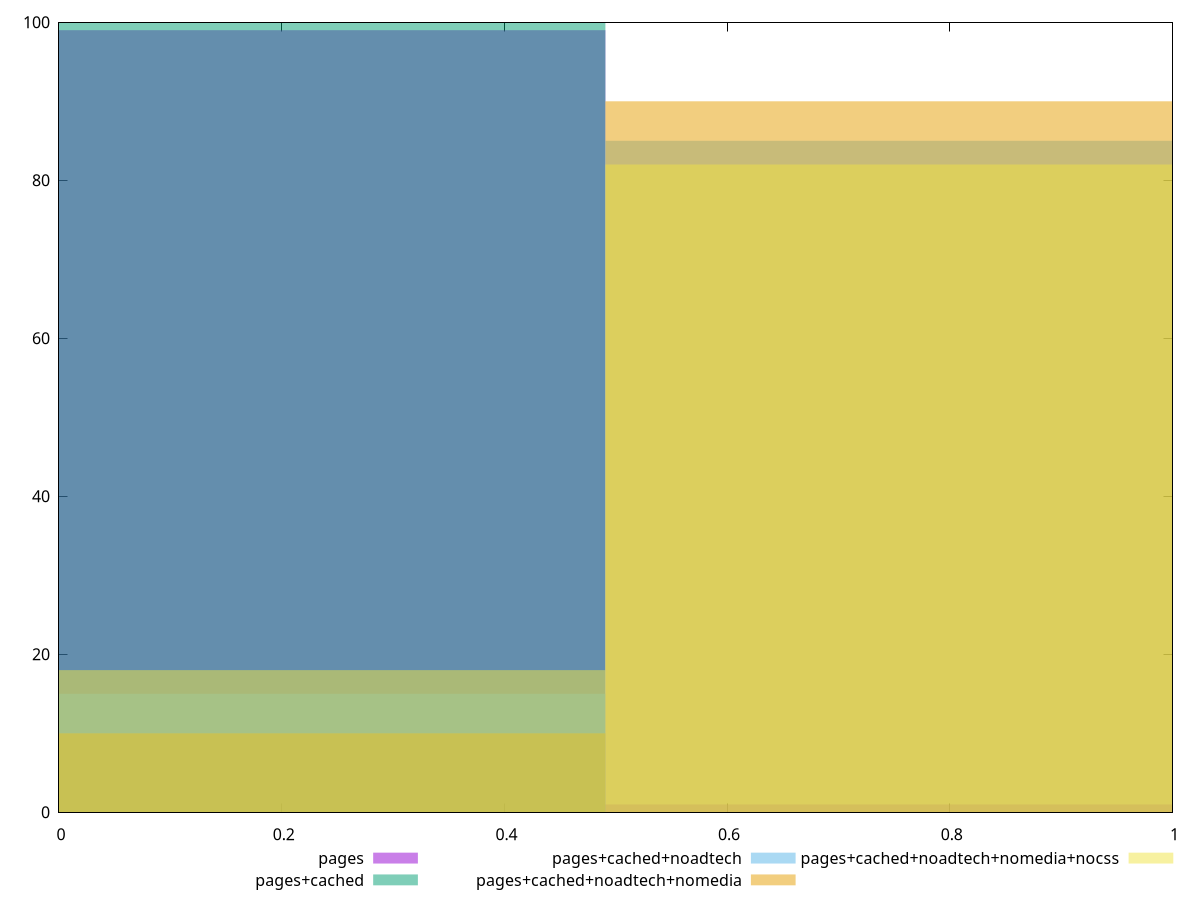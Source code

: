 reset

$pages <<EOF
0 99
0.9813926551490327 1
EOF

$pagesCached <<EOF
0 100
EOF

$pagesCachedNoadtech <<EOF
0.9813926551490327 85
0 15
EOF

$pagesCachedNoadtechNomedia <<EOF
0.9813926551490327 90
0 10
EOF

$pagesCachedNoadtechNomediaNocss <<EOF
0.9813926551490327 82
0 18
EOF

set key outside below
set boxwidth 0.9813926551490327
set xrange [0:1]
set yrange [0:100]
set trange [0:100]
set style fill transparent solid 0.5 noborder
set terminal svg size 640, 530 enhanced background rgb 'white'
set output "report_00015_2021-02-09T16-11-33.973Z/estimated-input-latency/comparison/histogram/all_score.svg"

plot $pages title "pages" with boxes, \
     $pagesCached title "pages+cached" with boxes, \
     $pagesCachedNoadtech title "pages+cached+noadtech" with boxes, \
     $pagesCachedNoadtechNomedia title "pages+cached+noadtech+nomedia" with boxes, \
     $pagesCachedNoadtechNomediaNocss title "pages+cached+noadtech+nomedia+nocss" with boxes

reset
